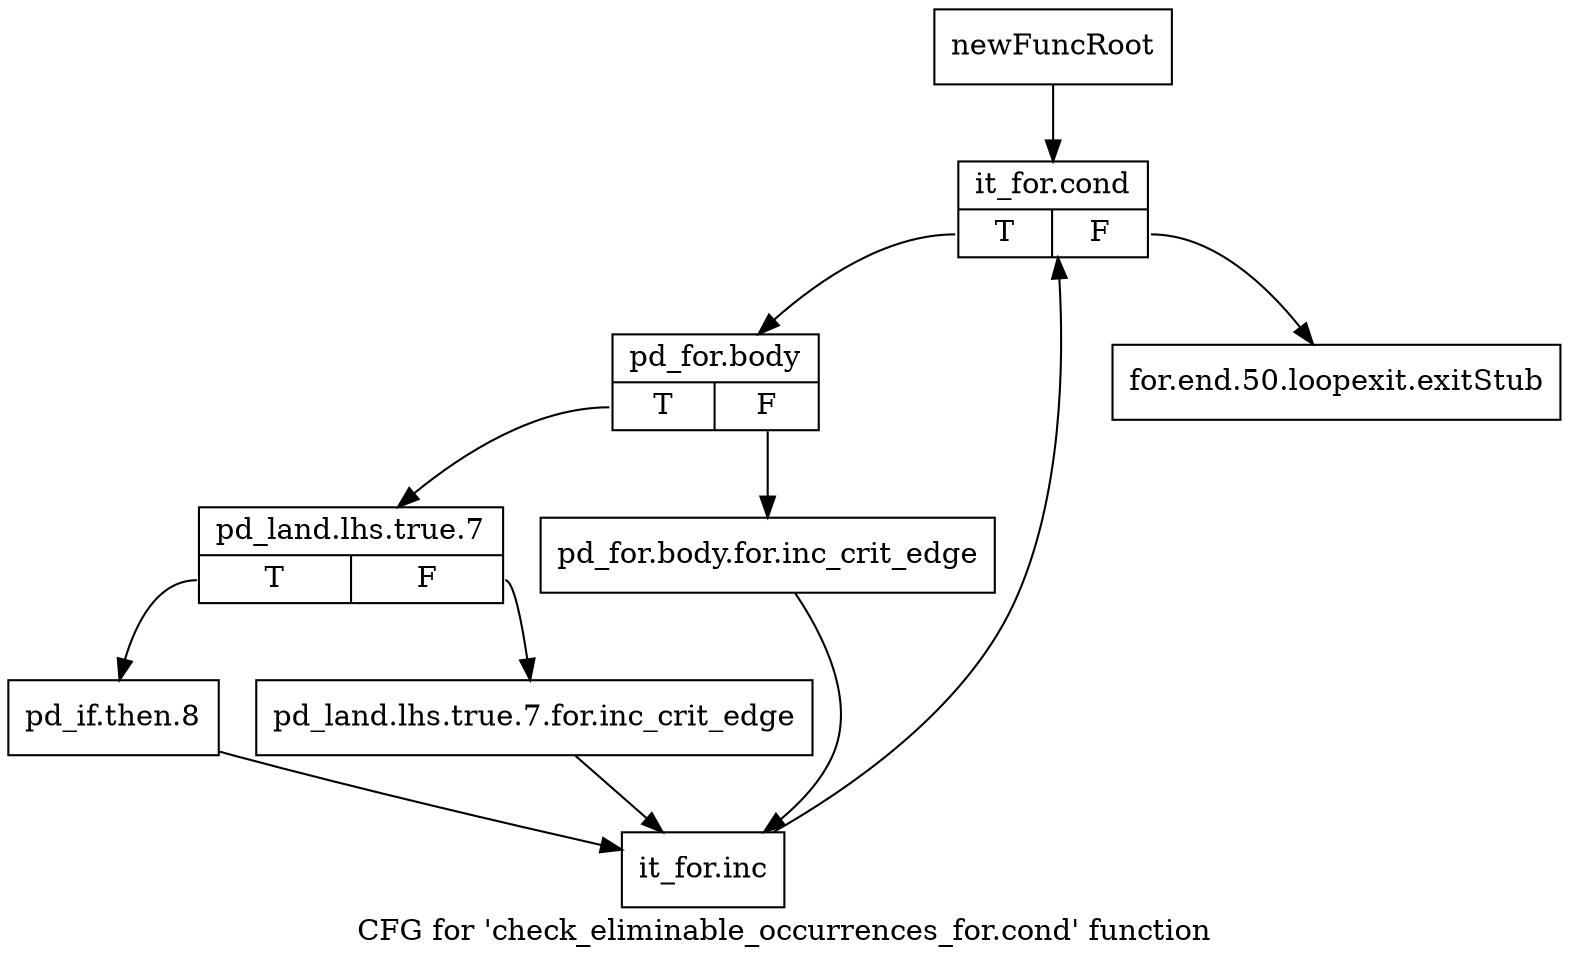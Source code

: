 digraph "CFG for 'check_eliminable_occurrences_for.cond' function" {
	label="CFG for 'check_eliminable_occurrences_for.cond' function";

	Node0xbff1010 [shape=record,label="{newFuncRoot}"];
	Node0xbff1010 -> Node0xbff10b0;
	Node0xbff1060 [shape=record,label="{for.end.50.loopexit.exitStub}"];
	Node0xbff10b0 [shape=record,label="{it_for.cond|{<s0>T|<s1>F}}"];
	Node0xbff10b0:s0 -> Node0xbff19b0;
	Node0xbff10b0:s1 -> Node0xbff1060;
	Node0xbff19b0 [shape=record,label="{pd_for.body|{<s0>T|<s1>F}}"];
	Node0xbff19b0:s0 -> Node0xbff1a50;
	Node0xbff19b0:s1 -> Node0xbff1a00;
	Node0xbff1a00 [shape=record,label="{pd_for.body.for.inc_crit_edge}"];
	Node0xbff1a00 -> Node0xbff1b40;
	Node0xbff1a50 [shape=record,label="{pd_land.lhs.true.7|{<s0>T|<s1>F}}"];
	Node0xbff1a50:s0 -> Node0xbff1af0;
	Node0xbff1a50:s1 -> Node0xbff1aa0;
	Node0xbff1aa0 [shape=record,label="{pd_land.lhs.true.7.for.inc_crit_edge}"];
	Node0xbff1aa0 -> Node0xbff1b40;
	Node0xbff1af0 [shape=record,label="{pd_if.then.8}"];
	Node0xbff1af0 -> Node0xbff1b40;
	Node0xbff1b40 [shape=record,label="{it_for.inc}"];
	Node0xbff1b40 -> Node0xbff10b0;
}
